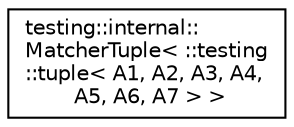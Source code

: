 digraph "Graphical Class Hierarchy"
{
  edge [fontname="Helvetica",fontsize="10",labelfontname="Helvetica",labelfontsize="10"];
  node [fontname="Helvetica",fontsize="10",shape=record];
  rankdir="LR";
  Node0 [label="testing::internal::\lMatcherTuple\< ::testing\l::tuple\< A1, A2, A3, A4,\l A5, A6, A7 \> \>",height=0.2,width=0.4,color="black", fillcolor="white", style="filled",URL="$structtesting_1_1internal_1_1MatcherTuple_3_01_1_1testing_1_1tuple_3_01A1_00_01A2_00_01A3_00_01A63c742e825c64dbe2671b0a407b3db47.html"];
}
